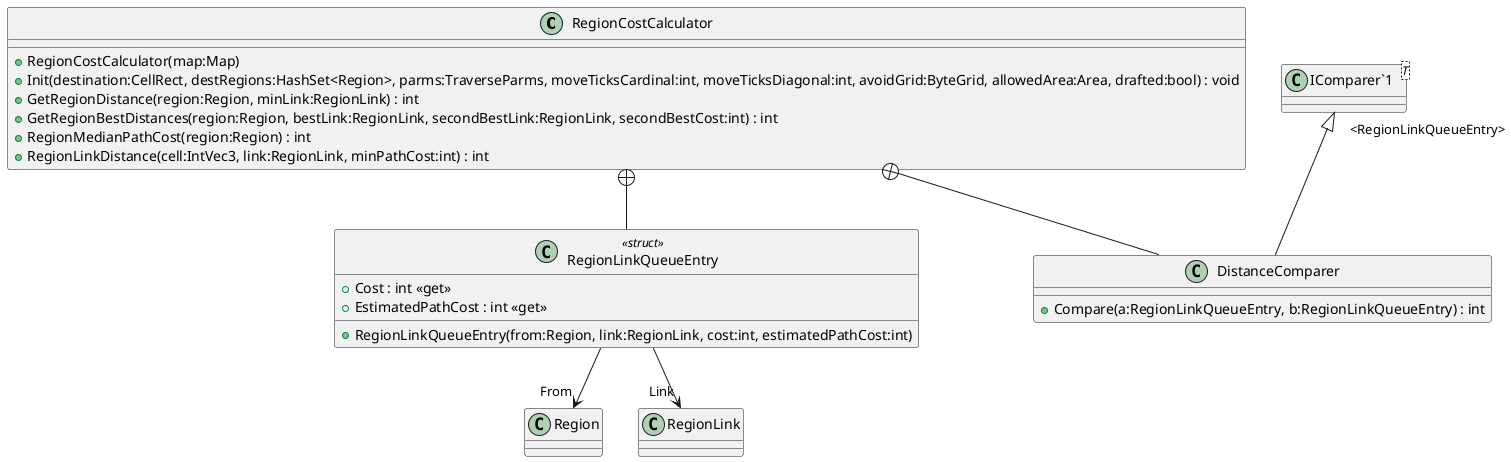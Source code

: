 @startuml
class RegionCostCalculator {
    + RegionCostCalculator(map:Map)
    + Init(destination:CellRect, destRegions:HashSet<Region>, parms:TraverseParms, moveTicksCardinal:int, moveTicksDiagonal:int, avoidGrid:ByteGrid, allowedArea:Area, drafted:bool) : void
    + GetRegionDistance(region:Region, minLink:RegionLink) : int
    + GetRegionBestDistances(region:Region, bestLink:RegionLink, secondBestLink:RegionLink, secondBestCost:int) : int
    + RegionMedianPathCost(region:Region) : int
    + RegionLinkDistance(cell:IntVec3, link:RegionLink, minPathCost:int) : int
}
class RegionLinkQueueEntry <<struct>> {
    + Cost : int <<get>>
    + EstimatedPathCost : int <<get>>
    + RegionLinkQueueEntry(from:Region, link:RegionLink, cost:int, estimatedPathCost:int)
}
class DistanceComparer {
    + Compare(a:RegionLinkQueueEntry, b:RegionLinkQueueEntry) : int
}
class "IComparer`1"<T> {
}
RegionCostCalculator +-- RegionLinkQueueEntry
RegionLinkQueueEntry --> "From" Region
RegionLinkQueueEntry --> "Link" RegionLink
RegionCostCalculator +-- DistanceComparer
"IComparer`1" "<RegionLinkQueueEntry>" <|-- DistanceComparer
@enduml
